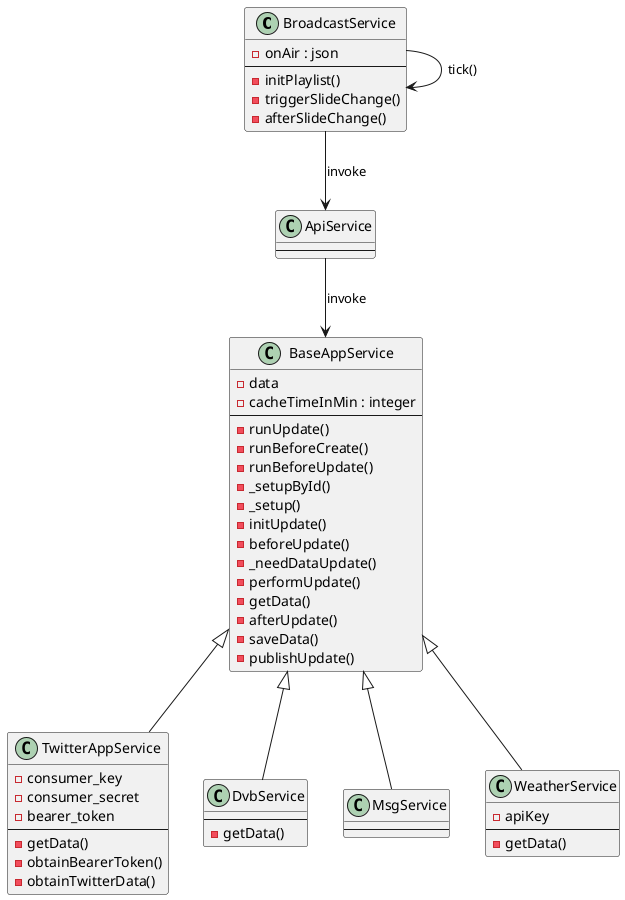 @startuml

class BroadcastService {
	- onAir : json
	--
	- initPlaylist()
	- triggerSlideChange()
	- afterSlideChange()
}

BroadcastService --> BroadcastService : tick()
BroadcastService --> ApiService : invoke

class ApiService {
	--
}

ApiService --> BaseAppService : invoke

class BaseAppService {
	- data
	- cacheTimeInMin : integer
	--
	- runUpdate()
	- runBeforeCreate()
	- runBeforeUpdate()
	- _setupById()
	- _setup()
	- initUpdate()
	- beforeUpdate()
	- _needDataUpdate()
	- performUpdate()
	- getData()
	- afterUpdate()
	- saveData()
	- publishUpdate()
}

BaseAppService <|-- TwitterAppService

class TwitterAppService {
	- consumer_key
	- consumer_secret
	- bearer_token
	--
	- getData()
	- obtainBearerToken()
	- obtainTwitterData()
}

BaseAppService <|-- DvbService

class DvbService {
	--
	- getData()
}

BaseAppService <|-- MsgService

class MsgService {
	--
}

BaseAppService <|-- WeatherService

class WeatherService {
	- apiKey
	--
	- getData()
}

@enduml
